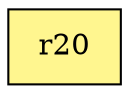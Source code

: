 digraph G {
rankdir=BT;ranksep="2.0";
"r20" [shape=record,fillcolor=khaki1,style=filled,label="{r20}"];
}
